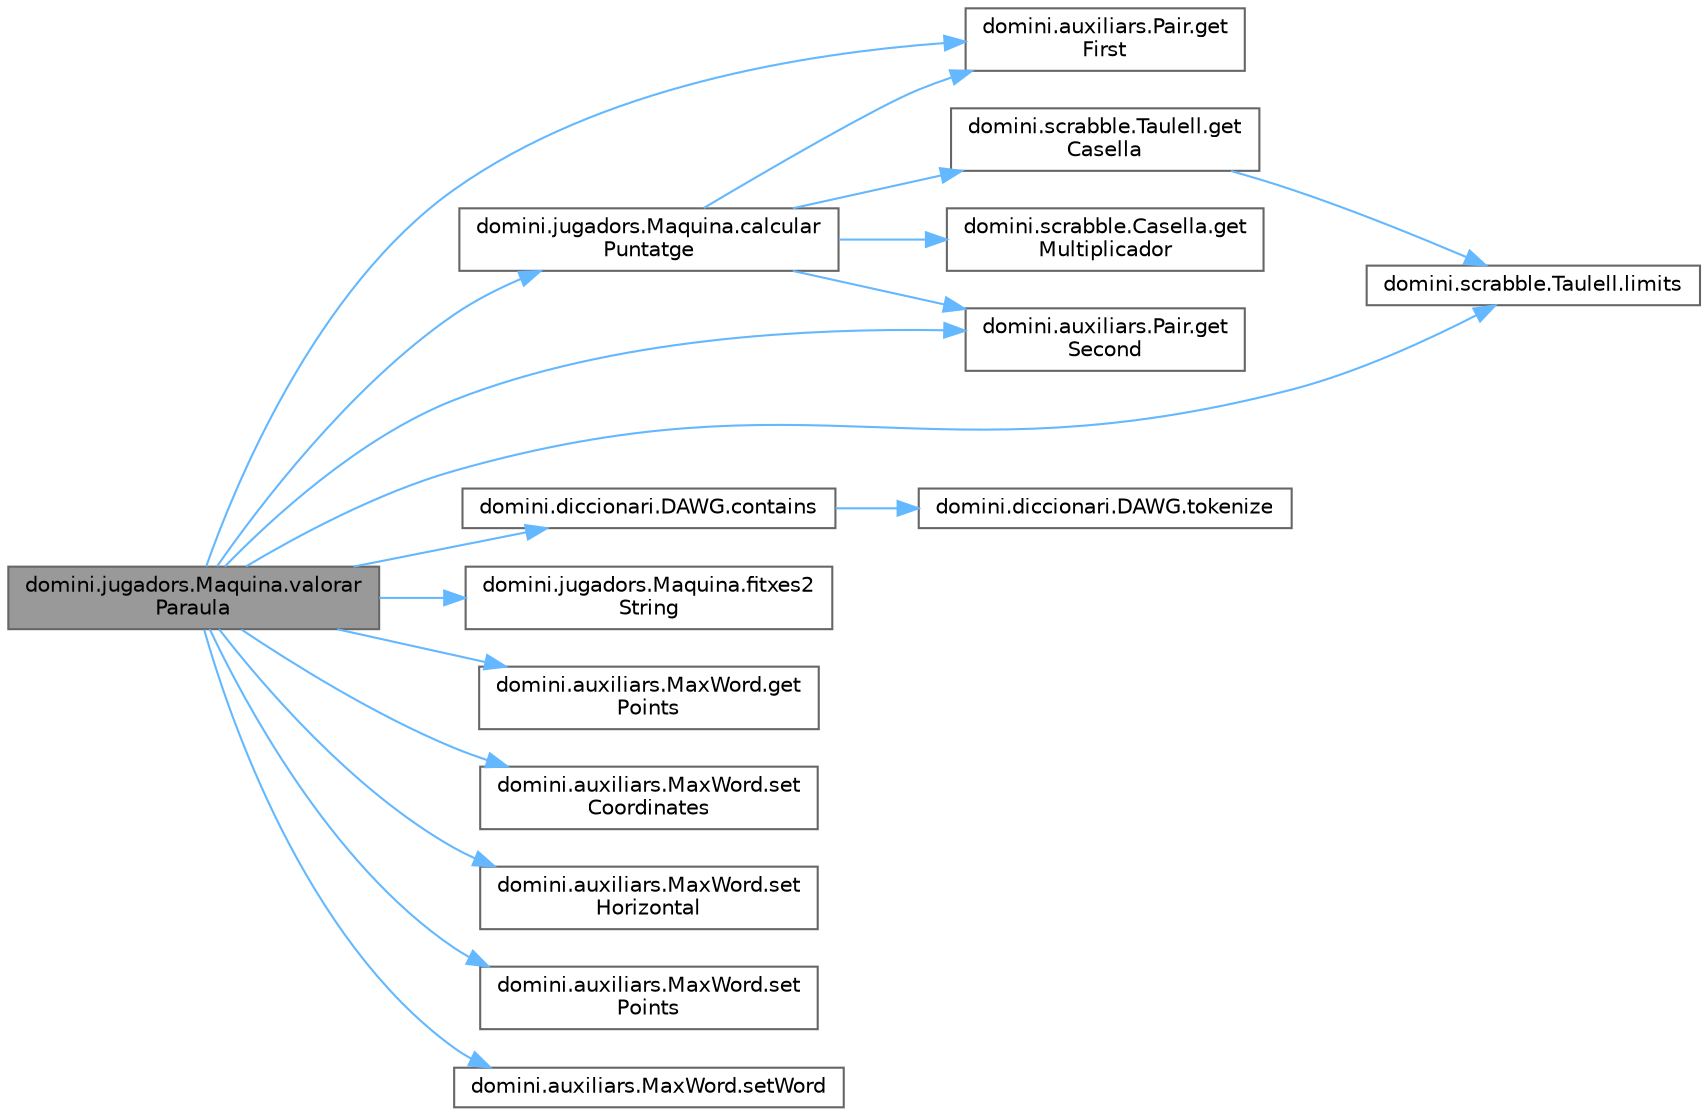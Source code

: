 digraph "domini.jugadors.Maquina.valorarParaula"
{
 // INTERACTIVE_SVG=YES
 // LATEX_PDF_SIZE
  bgcolor="transparent";
  edge [fontname=Helvetica,fontsize=10,labelfontname=Helvetica,labelfontsize=10];
  node [fontname=Helvetica,fontsize=10,shape=box,height=0.2,width=0.4];
  rankdir="LR";
  Node1 [id="Node000001",label="domini.jugadors.Maquina.valorar\lParaula",height=0.2,width=0.4,color="gray40", fillcolor="grey60", style="filled", fontcolor="black",tooltip="Valora una paraula i actualitza la millor paraula trobada si és millor."];
  Node1 -> Node2 [id="edge1_Node000001_Node000002",color="steelblue1",style="solid",tooltip=" "];
  Node2 [id="Node000002",label="domini.jugadors.Maquina.calcular\lPuntatge",height=0.2,width=0.4,color="grey40", fillcolor="white", style="filled",URL="$classdomini_1_1jugadors_1_1_maquina.html#a80169174406c5da6922feb0f4c854ac8",tooltip="Calcula la puntuació d'una paraula col·locada en el taulell."];
  Node2 -> Node3 [id="edge2_Node000002_Node000003",color="steelblue1",style="solid",tooltip=" "];
  Node3 [id="Node000003",label="domini.scrabble.Taulell.get\lCasella",height=0.2,width=0.4,color="grey40", fillcolor="white", style="filled",URL="$classdomini_1_1scrabble_1_1_taulell.html#a5be7b0143cecbce3e2f4dc4f53814879",tooltip="Donades unes coordenades, retorna la Casella que es troba en aquelles coordenades."];
  Node3 -> Node4 [id="edge3_Node000003_Node000004",color="steelblue1",style="solid",tooltip=" "];
  Node4 [id="Node000004",label="domini.scrabble.Taulell.limits",height=0.2,width=0.4,color="grey40", fillcolor="white", style="filled",URL="$classdomini_1_1scrabble_1_1_taulell.html#afc2d8dcd225b683aa00af9ce2075ad79",tooltip=" "];
  Node2 -> Node5 [id="edge4_Node000002_Node000005",color="steelblue1",style="solid",tooltip=" "];
  Node5 [id="Node000005",label="domini.auxiliars.Pair.get\lFirst",height=0.2,width=0.4,color="grey40", fillcolor="white", style="filled",URL="$classdomini_1_1auxiliars_1_1_pair.html#af9fc7c6b0fb531c4b59cdb1048897164",tooltip="Obté el primer element de la parella."];
  Node2 -> Node6 [id="edge5_Node000002_Node000006",color="steelblue1",style="solid",tooltip=" "];
  Node6 [id="Node000006",label="domini.scrabble.Casella.get\lMultiplicador",height=0.2,width=0.4,color="grey40", fillcolor="white", style="filled",URL="$classdomini_1_1scrabble_1_1_casella.html#a2ce7db6c414e455606dfbd8ee8056a3b",tooltip="Retorna el multiplicador de la casella."];
  Node2 -> Node7 [id="edge6_Node000002_Node000007",color="steelblue1",style="solid",tooltip=" "];
  Node7 [id="Node000007",label="domini.auxiliars.Pair.get\lSecond",height=0.2,width=0.4,color="grey40", fillcolor="white", style="filled",URL="$classdomini_1_1auxiliars_1_1_pair.html#af70cd15a3a6fe17c25fbae3a08955565",tooltip="Obté el segon element de la parella."];
  Node1 -> Node8 [id="edge7_Node000001_Node000008",color="steelblue1",style="solid",tooltip=" "];
  Node8 [id="Node000008",label="domini.diccionari.DAWG.contains",height=0.2,width=0.4,color="grey40", fillcolor="white", style="filled",URL="$classdomini_1_1diccionari_1_1_d_a_w_g.html#acf204a82f6e4f5cebf3313611e57b714",tooltip="Comprova si una paraula està reconeguda pel DAWG."];
  Node8 -> Node9 [id="edge8_Node000008_Node000009",color="steelblue1",style="solid",tooltip=" "];
  Node9 [id="Node000009",label="domini.diccionari.DAWG.tokenize",height=0.2,width=0.4,color="grey40", fillcolor="white", style="filled",URL="$classdomini_1_1diccionari_1_1_d_a_w_g.html#ad5db7cc629d77068e51ccae18f9bfebd",tooltip="Genera una llista amb les lletres i dígrafs de la paraula paràmetre."];
  Node1 -> Node10 [id="edge9_Node000001_Node000010",color="steelblue1",style="solid",tooltip=" "];
  Node10 [id="Node000010",label="domini.jugadors.Maquina.fitxes2\lString",height=0.2,width=0.4,color="grey40", fillcolor="white", style="filled",URL="$classdomini_1_1jugadors_1_1_maquina.html#ae5ea3ad1e6cf736172f038349b70857d",tooltip="Converteix una llista de fitxes en una cadena de text."];
  Node1 -> Node5 [id="edge10_Node000001_Node000005",color="steelblue1",style="solid",tooltip=" "];
  Node1 -> Node11 [id="edge11_Node000001_Node000011",color="steelblue1",style="solid",tooltip=" "];
  Node11 [id="Node000011",label="domini.auxiliars.MaxWord.get\lPoints",height=0.2,width=0.4,color="grey40", fillcolor="white", style="filled",URL="$classdomini_1_1auxiliars_1_1_max_word.html#a095b18721ed654f8c136b6fd2b9a4f6d",tooltip="Obté la puntuació de la paraula."];
  Node1 -> Node7 [id="edge12_Node000001_Node000007",color="steelblue1",style="solid",tooltip=" "];
  Node1 -> Node4 [id="edge13_Node000001_Node000004",color="steelblue1",style="solid",tooltip=" "];
  Node1 -> Node12 [id="edge14_Node000001_Node000012",color="steelblue1",style="solid",tooltip=" "];
  Node12 [id="Node000012",label="domini.auxiliars.MaxWord.set\lCoordinates",height=0.2,width=0.4,color="grey40", fillcolor="white", style="filled",URL="$classdomini_1_1auxiliars_1_1_max_word.html#a946a8835bbce29ef90f8c76455735c0d",tooltip="Assigna unes noves coordenades inicials a la paraula."];
  Node1 -> Node13 [id="edge15_Node000001_Node000013",color="steelblue1",style="solid",tooltip=" "];
  Node13 [id="Node000013",label="domini.auxiliars.MaxWord.set\lHorizontal",height=0.2,width=0.4,color="grey40", fillcolor="white", style="filled",URL="$classdomini_1_1auxiliars_1_1_max_word.html#adb214547721bf7d9bb1a04c97827d0b0",tooltip="Defineix la direcció de la paraula."];
  Node1 -> Node14 [id="edge16_Node000001_Node000014",color="steelblue1",style="solid",tooltip=" "];
  Node14 [id="Node000014",label="domini.auxiliars.MaxWord.set\lPoints",height=0.2,width=0.4,color="grey40", fillcolor="white", style="filled",URL="$classdomini_1_1auxiliars_1_1_max_word.html#ae599f47659f48bcc17daf17b83bd7255",tooltip="Assigna una nova puntuació a la paraula."];
  Node1 -> Node15 [id="edge17_Node000001_Node000015",color="steelblue1",style="solid",tooltip=" "];
  Node15 [id="Node000015",label="domini.auxiliars.MaxWord.setWord",height=0.2,width=0.4,color="grey40", fillcolor="white", style="filled",URL="$classdomini_1_1auxiliars_1_1_max_word.html#a452955f9d5f0cfedcab85fd1c74609c6",tooltip="Assigna una nova llista de fitxes a la paraula."];
}
